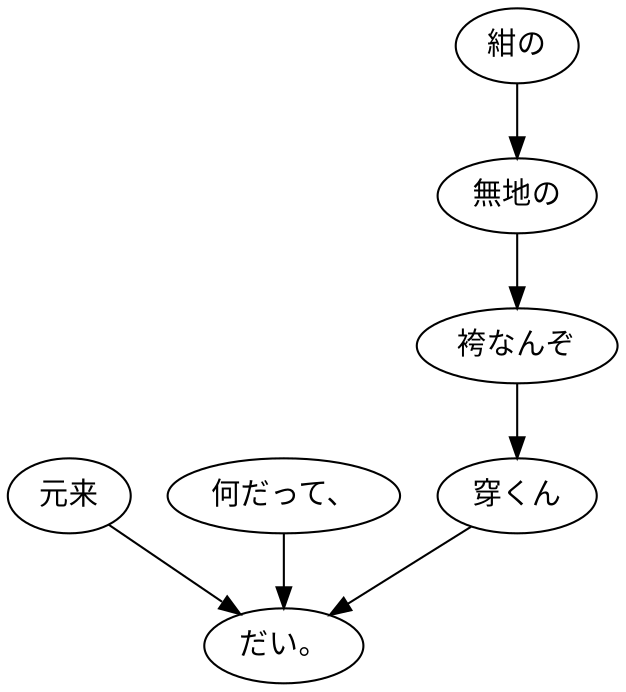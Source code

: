 digraph graph7840 {
	node0 [label="元来"];
	node1 [label="何だって、"];
	node2 [label="紺の"];
	node3 [label="無地の"];
	node4 [label="袴なんぞ"];
	node5 [label="穿くん"];
	node6 [label="だい。"];
	node0 -> node6;
	node1 -> node6;
	node2 -> node3;
	node3 -> node4;
	node4 -> node5;
	node5 -> node6;
}
